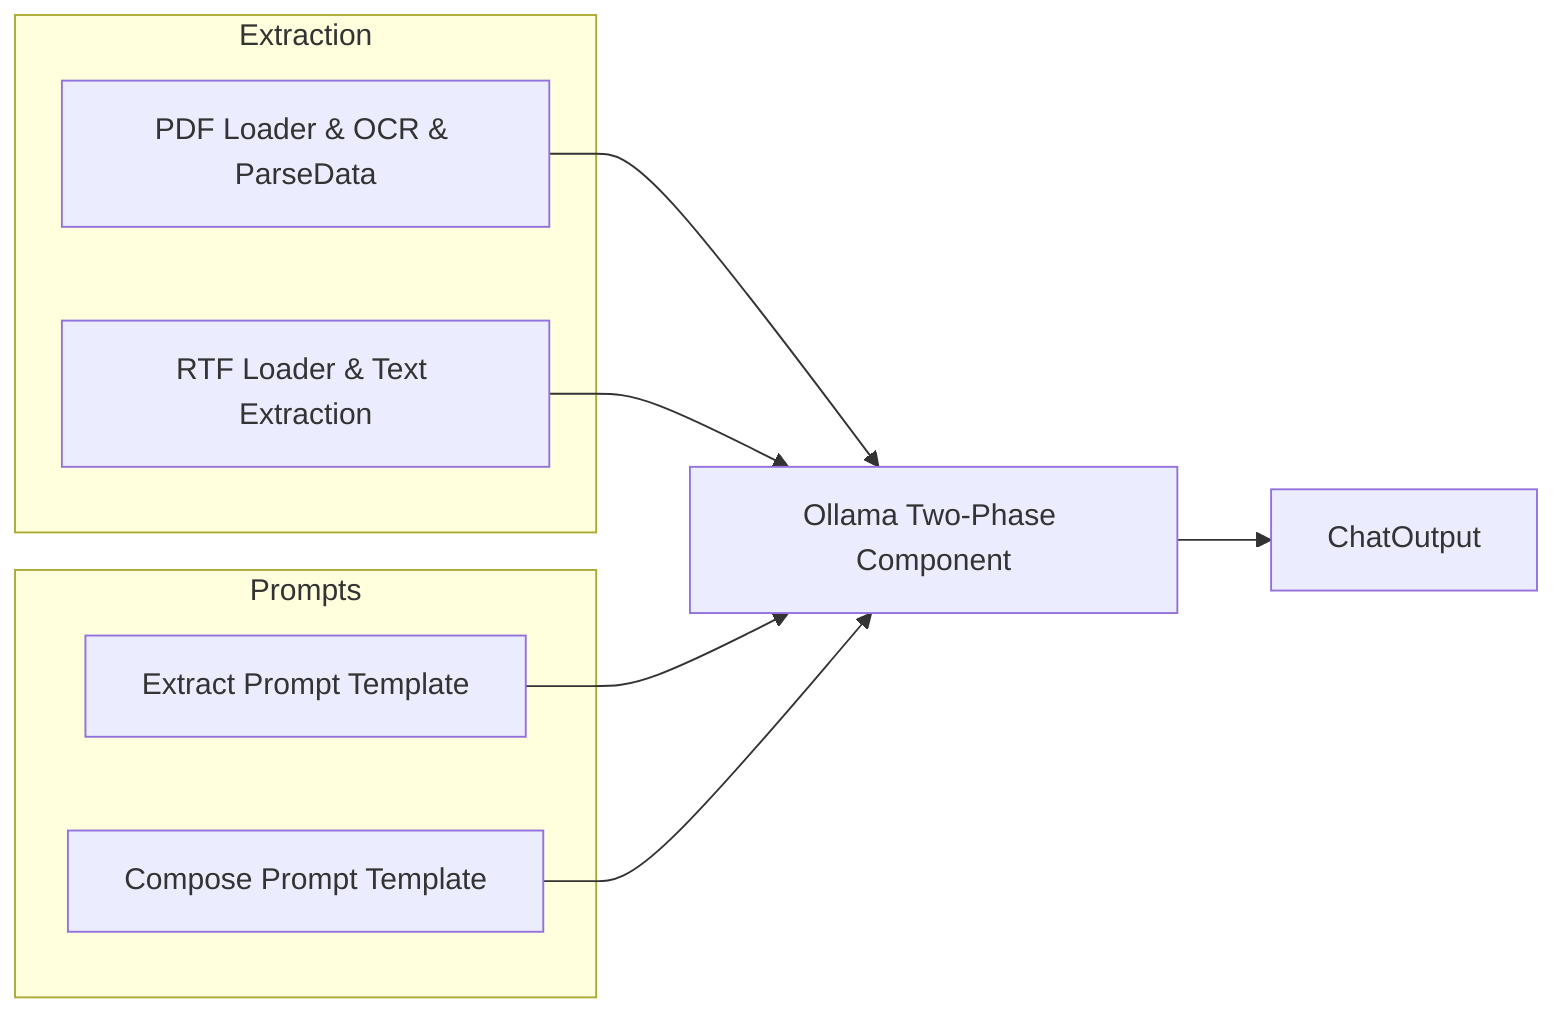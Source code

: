 flowchart LR
    subgraph Extraction
        PDF[PDF Loader & OCR & ParseData]
        RTF[RTF Loader & Text Extraction]
    end

    subgraph Prompts
        EPT[Extract Prompt Template]
        CPT[Compose Prompt Template]
    end

    PDF --> TwoPhase
    RTF --> TwoPhase
    EPT --> TwoPhase
    CPT --> TwoPhase

    TwoPhase[Ollama Two-Phase Component]
    TwoPhase --> ChatOut[ChatOutput]